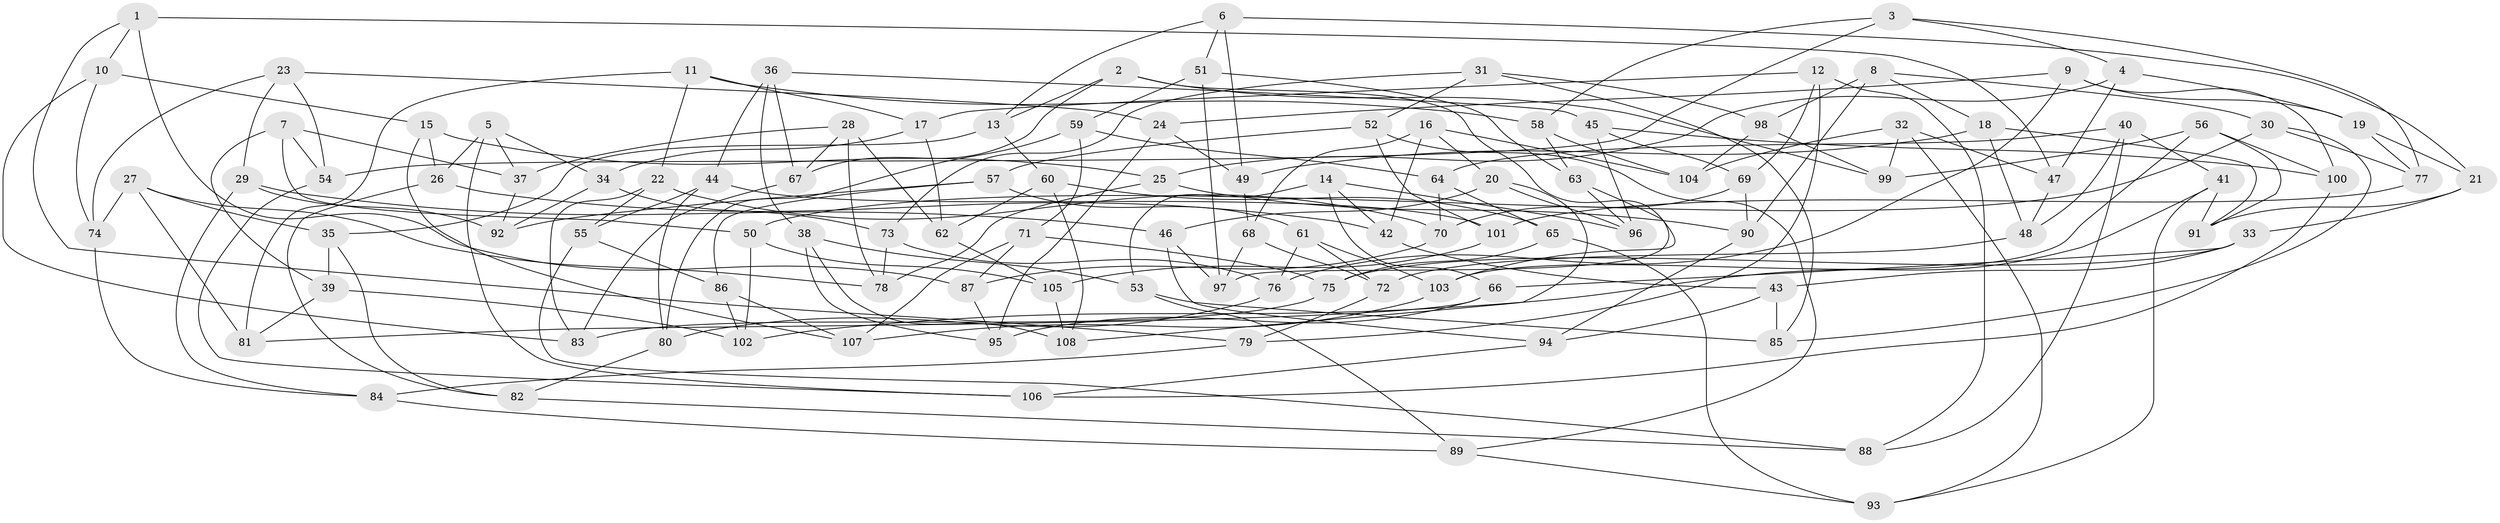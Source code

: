 // Generated by graph-tools (version 1.1) at 2025/11/02/27/25 16:11:43]
// undirected, 108 vertices, 216 edges
graph export_dot {
graph [start="1"]
  node [color=gray90,style=filled];
  1;
  2;
  3;
  4;
  5;
  6;
  7;
  8;
  9;
  10;
  11;
  12;
  13;
  14;
  15;
  16;
  17;
  18;
  19;
  20;
  21;
  22;
  23;
  24;
  25;
  26;
  27;
  28;
  29;
  30;
  31;
  32;
  33;
  34;
  35;
  36;
  37;
  38;
  39;
  40;
  41;
  42;
  43;
  44;
  45;
  46;
  47;
  48;
  49;
  50;
  51;
  52;
  53;
  54;
  55;
  56;
  57;
  58;
  59;
  60;
  61;
  62;
  63;
  64;
  65;
  66;
  67;
  68;
  69;
  70;
  71;
  72;
  73;
  74;
  75;
  76;
  77;
  78;
  79;
  80;
  81;
  82;
  83;
  84;
  85;
  86;
  87;
  88;
  89;
  90;
  91;
  92;
  93;
  94;
  95;
  96;
  97;
  98;
  99;
  100;
  101;
  102;
  103;
  104;
  105;
  106;
  107;
  108;
  1 -- 87;
  1 -- 10;
  1 -- 79;
  1 -- 47;
  2 -- 103;
  2 -- 13;
  2 -- 67;
  2 -- 99;
  3 -- 4;
  3 -- 77;
  3 -- 54;
  3 -- 58;
  4 -- 19;
  4 -- 47;
  4 -- 25;
  5 -- 34;
  5 -- 37;
  5 -- 26;
  5 -- 106;
  6 -- 21;
  6 -- 13;
  6 -- 49;
  6 -- 51;
  7 -- 37;
  7 -- 50;
  7 -- 54;
  7 -- 39;
  8 -- 90;
  8 -- 18;
  8 -- 98;
  8 -- 30;
  9 -- 19;
  9 -- 24;
  9 -- 76;
  9 -- 100;
  10 -- 74;
  10 -- 15;
  10 -- 83;
  11 -- 81;
  11 -- 17;
  11 -- 58;
  11 -- 22;
  12 -- 69;
  12 -- 79;
  12 -- 88;
  12 -- 17;
  13 -- 60;
  13 -- 35;
  14 -- 96;
  14 -- 53;
  14 -- 42;
  14 -- 66;
  15 -- 107;
  15 -- 25;
  15 -- 26;
  16 -- 42;
  16 -- 68;
  16 -- 104;
  16 -- 20;
  17 -- 34;
  17 -- 62;
  18 -- 91;
  18 -- 48;
  18 -- 49;
  19 -- 21;
  19 -- 77;
  20 -- 108;
  20 -- 46;
  20 -- 96;
  21 -- 91;
  21 -- 33;
  22 -- 83;
  22 -- 70;
  22 -- 55;
  23 -- 24;
  23 -- 74;
  23 -- 54;
  23 -- 29;
  24 -- 49;
  24 -- 95;
  25 -- 78;
  25 -- 90;
  26 -- 82;
  26 -- 42;
  27 -- 81;
  27 -- 78;
  27 -- 35;
  27 -- 74;
  28 -- 37;
  28 -- 67;
  28 -- 62;
  28 -- 78;
  29 -- 84;
  29 -- 92;
  29 -- 46;
  30 -- 77;
  30 -- 85;
  30 -- 50;
  31 -- 98;
  31 -- 73;
  31 -- 85;
  31 -- 52;
  32 -- 93;
  32 -- 99;
  32 -- 104;
  32 -- 47;
  33 -- 75;
  33 -- 43;
  33 -- 66;
  34 -- 92;
  34 -- 73;
  35 -- 82;
  35 -- 39;
  36 -- 67;
  36 -- 44;
  36 -- 45;
  36 -- 38;
  37 -- 92;
  38 -- 53;
  38 -- 108;
  38 -- 95;
  39 -- 102;
  39 -- 81;
  40 -- 48;
  40 -- 64;
  40 -- 41;
  40 -- 88;
  41 -- 102;
  41 -- 91;
  41 -- 93;
  42 -- 43;
  43 -- 85;
  43 -- 94;
  44 -- 55;
  44 -- 101;
  44 -- 80;
  45 -- 69;
  45 -- 96;
  45 -- 100;
  46 -- 97;
  46 -- 94;
  47 -- 48;
  48 -- 72;
  49 -- 68;
  50 -- 105;
  50 -- 102;
  51 -- 59;
  51 -- 63;
  51 -- 97;
  52 -- 57;
  52 -- 101;
  52 -- 89;
  53 -- 89;
  53 -- 85;
  54 -- 106;
  55 -- 86;
  55 -- 88;
  56 -- 100;
  56 -- 103;
  56 -- 99;
  56 -- 91;
  57 -- 61;
  57 -- 86;
  57 -- 92;
  58 -- 104;
  58 -- 63;
  59 -- 80;
  59 -- 64;
  59 -- 71;
  60 -- 65;
  60 -- 62;
  60 -- 108;
  61 -- 76;
  61 -- 72;
  61 -- 103;
  62 -- 105;
  63 -- 97;
  63 -- 96;
  64 -- 70;
  64 -- 65;
  65 -- 75;
  65 -- 93;
  66 -- 95;
  66 -- 81;
  67 -- 83;
  68 -- 97;
  68 -- 72;
  69 -- 70;
  69 -- 90;
  70 -- 87;
  71 -- 107;
  71 -- 75;
  71 -- 87;
  72 -- 79;
  73 -- 76;
  73 -- 78;
  74 -- 84;
  75 -- 83;
  76 -- 80;
  77 -- 101;
  79 -- 84;
  80 -- 82;
  82 -- 88;
  84 -- 89;
  86 -- 102;
  86 -- 107;
  87 -- 95;
  89 -- 93;
  90 -- 94;
  94 -- 106;
  98 -- 99;
  98 -- 104;
  100 -- 106;
  101 -- 105;
  103 -- 107;
  105 -- 108;
}
